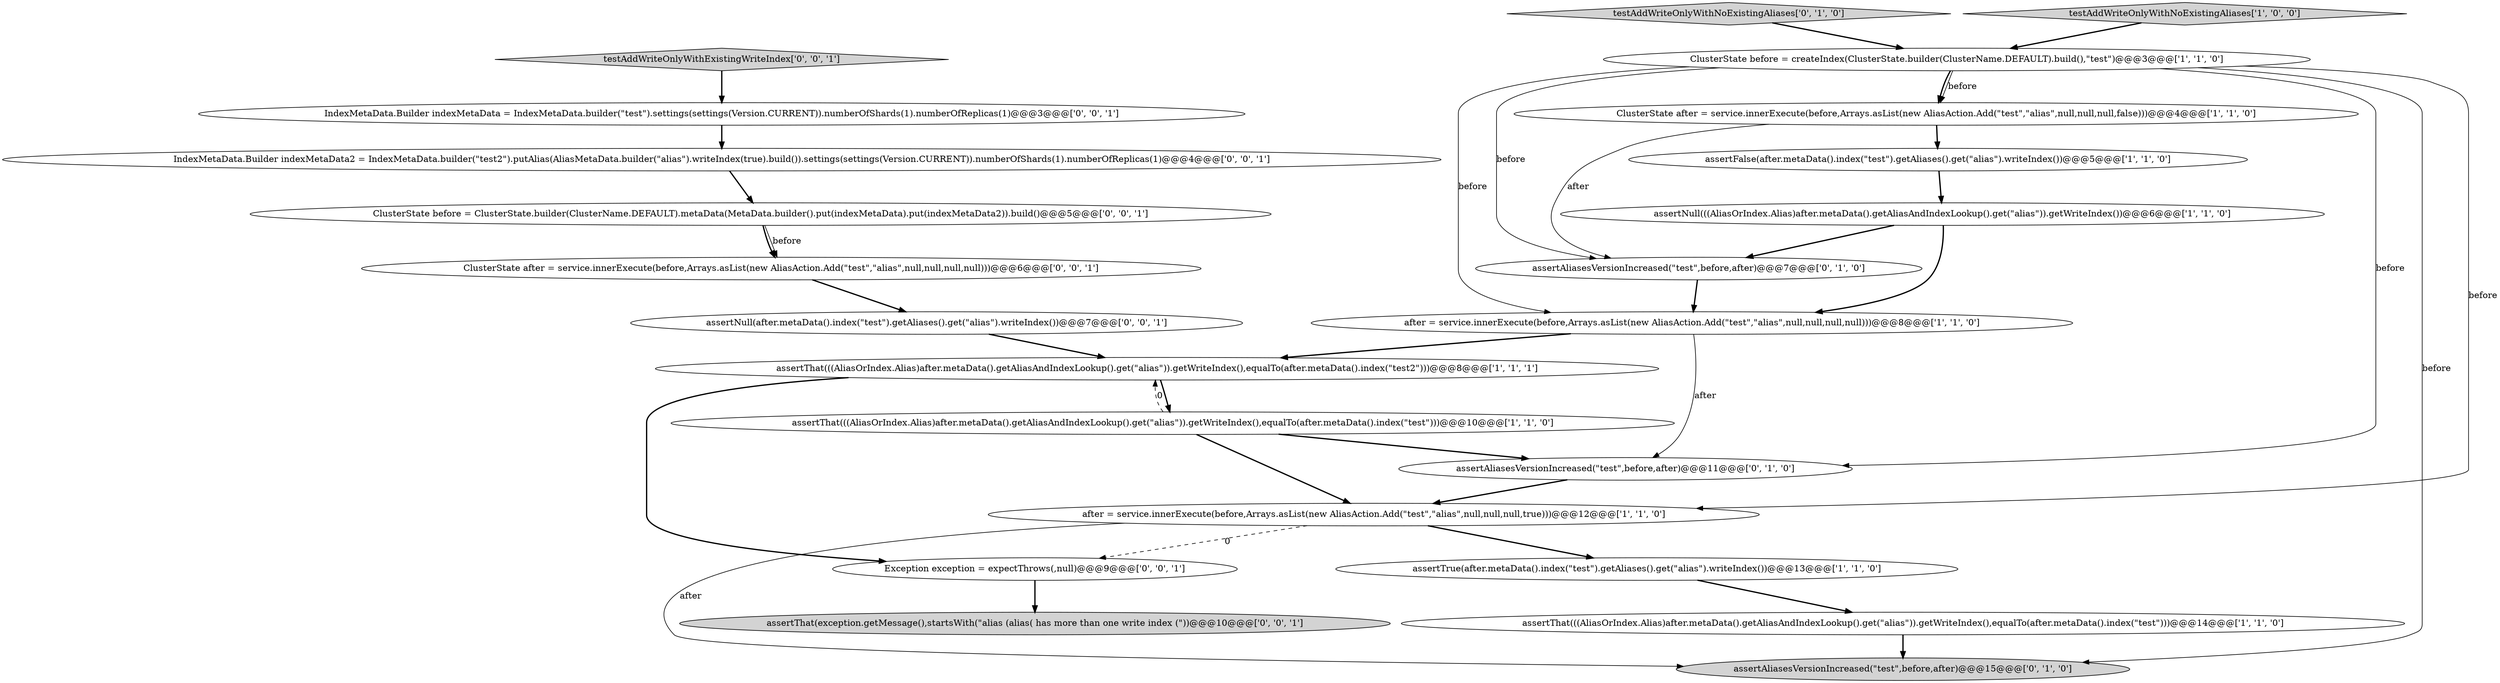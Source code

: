 digraph {
14 [style = filled, label = "testAddWriteOnlyWithNoExistingAliases['0', '1', '0']", fillcolor = lightgray, shape = diamond image = "AAA0AAABBB2BBB"];
20 [style = filled, label = "testAddWriteOnlyWithExistingWriteIndex['0', '0', '1']", fillcolor = lightgray, shape = diamond image = "AAA0AAABBB3BBB"];
7 [style = filled, label = "assertNull(((AliasOrIndex.Alias)after.metaData().getAliasAndIndexLookup().get(\"alias\")).getWriteIndex())@@@6@@@['1', '1', '0']", fillcolor = white, shape = ellipse image = "AAA0AAABBB1BBB"];
4 [style = filled, label = "ClusterState before = createIndex(ClusterState.builder(ClusterName.DEFAULT).build(),\"test\")@@@3@@@['1', '1', '0']", fillcolor = white, shape = ellipse image = "AAA0AAABBB1BBB"];
13 [style = filled, label = "assertAliasesVersionIncreased(\"test\",before,after)@@@7@@@['0', '1', '0']", fillcolor = white, shape = ellipse image = "AAA1AAABBB2BBB"];
19 [style = filled, label = "IndexMetaData.Builder indexMetaData = IndexMetaData.builder(\"test\").settings(settings(Version.CURRENT)).numberOfShards(1).numberOfReplicas(1)@@@3@@@['0', '0', '1']", fillcolor = white, shape = ellipse image = "AAA0AAABBB3BBB"];
11 [style = filled, label = "assertAliasesVersionIncreased(\"test\",before,after)@@@15@@@['0', '1', '0']", fillcolor = lightgray, shape = ellipse image = "AAA1AAABBB2BBB"];
16 [style = filled, label = "IndexMetaData.Builder indexMetaData2 = IndexMetaData.builder(\"test2\").putAlias(AliasMetaData.builder(\"alias\").writeIndex(true).build()).settings(settings(Version.CURRENT)).numberOfShards(1).numberOfReplicas(1)@@@4@@@['0', '0', '1']", fillcolor = white, shape = ellipse image = "AAA0AAABBB3BBB"];
0 [style = filled, label = "assertTrue(after.metaData().index(\"test\").getAliases().get(\"alias\").writeIndex())@@@13@@@['1', '1', '0']", fillcolor = white, shape = ellipse image = "AAA0AAABBB1BBB"];
1 [style = filled, label = "assertFalse(after.metaData().index(\"test\").getAliases().get(\"alias\").writeIndex())@@@5@@@['1', '1', '0']", fillcolor = white, shape = ellipse image = "AAA0AAABBB1BBB"];
15 [style = filled, label = "ClusterState after = service.innerExecute(before,Arrays.asList(new AliasAction.Add(\"test\",\"alias\",null,null,null,null)))@@@6@@@['0', '0', '1']", fillcolor = white, shape = ellipse image = "AAA0AAABBB3BBB"];
21 [style = filled, label = "Exception exception = expectThrows(,null)@@@9@@@['0', '0', '1']", fillcolor = white, shape = ellipse image = "AAA0AAABBB3BBB"];
17 [style = filled, label = "assertNull(after.metaData().index(\"test\").getAliases().get(\"alias\").writeIndex())@@@7@@@['0', '0', '1']", fillcolor = white, shape = ellipse image = "AAA0AAABBB3BBB"];
12 [style = filled, label = "assertAliasesVersionIncreased(\"test\",before,after)@@@11@@@['0', '1', '0']", fillcolor = white, shape = ellipse image = "AAA1AAABBB2BBB"];
8 [style = filled, label = "after = service.innerExecute(before,Arrays.asList(new AliasAction.Add(\"test\",\"alias\",null,null,null,true)))@@@12@@@['1', '1', '0']", fillcolor = white, shape = ellipse image = "AAA0AAABBB1BBB"];
5 [style = filled, label = "assertThat(((AliasOrIndex.Alias)after.metaData().getAliasAndIndexLookup().get(\"alias\")).getWriteIndex(),equalTo(after.metaData().index(\"test\")))@@@10@@@['1', '1', '0']", fillcolor = white, shape = ellipse image = "AAA0AAABBB1BBB"];
3 [style = filled, label = "after = service.innerExecute(before,Arrays.asList(new AliasAction.Add(\"test\",\"alias\",null,null,null,null)))@@@8@@@['1', '1', '0']", fillcolor = white, shape = ellipse image = "AAA0AAABBB1BBB"];
18 [style = filled, label = "assertThat(exception.getMessage(),startsWith(\"alias (alias( has more than one write index (\"))@@@10@@@['0', '0', '1']", fillcolor = lightgray, shape = ellipse image = "AAA0AAABBB3BBB"];
22 [style = filled, label = "ClusterState before = ClusterState.builder(ClusterName.DEFAULT).metaData(MetaData.builder().put(indexMetaData).put(indexMetaData2)).build()@@@5@@@['0', '0', '1']", fillcolor = white, shape = ellipse image = "AAA0AAABBB3BBB"];
2 [style = filled, label = "ClusterState after = service.innerExecute(before,Arrays.asList(new AliasAction.Add(\"test\",\"alias\",null,null,null,false)))@@@4@@@['1', '1', '0']", fillcolor = white, shape = ellipse image = "AAA0AAABBB1BBB"];
9 [style = filled, label = "assertThat(((AliasOrIndex.Alias)after.metaData().getAliasAndIndexLookup().get(\"alias\")).getWriteIndex(),equalTo(after.metaData().index(\"test2\")))@@@8@@@['1', '1', '1']", fillcolor = white, shape = ellipse image = "AAA0AAABBB1BBB"];
6 [style = filled, label = "assertThat(((AliasOrIndex.Alias)after.metaData().getAliasAndIndexLookup().get(\"alias\")).getWriteIndex(),equalTo(after.metaData().index(\"test\")))@@@14@@@['1', '1', '0']", fillcolor = white, shape = ellipse image = "AAA0AAABBB1BBB"];
10 [style = filled, label = "testAddWriteOnlyWithNoExistingAliases['1', '0', '0']", fillcolor = lightgray, shape = diamond image = "AAA0AAABBB1BBB"];
0->6 [style = bold, label=""];
4->8 [style = solid, label="before"];
4->13 [style = solid, label="before"];
5->8 [style = bold, label=""];
8->0 [style = bold, label=""];
6->11 [style = bold, label=""];
4->3 [style = solid, label="before"];
16->22 [style = bold, label=""];
22->15 [style = bold, label=""];
9->21 [style = bold, label=""];
4->2 [style = solid, label="before"];
4->2 [style = bold, label=""];
3->12 [style = solid, label="after"];
20->19 [style = bold, label=""];
8->21 [style = dashed, label="0"];
7->13 [style = bold, label=""];
7->3 [style = bold, label=""];
19->16 [style = bold, label=""];
22->15 [style = solid, label="before"];
4->12 [style = solid, label="before"];
2->13 [style = solid, label="after"];
10->4 [style = bold, label=""];
21->18 [style = bold, label=""];
3->9 [style = bold, label=""];
2->1 [style = bold, label=""];
17->9 [style = bold, label=""];
4->11 [style = solid, label="before"];
13->3 [style = bold, label=""];
5->12 [style = bold, label=""];
8->11 [style = solid, label="after"];
1->7 [style = bold, label=""];
14->4 [style = bold, label=""];
9->5 [style = bold, label=""];
12->8 [style = bold, label=""];
5->9 [style = dashed, label="0"];
15->17 [style = bold, label=""];
}
